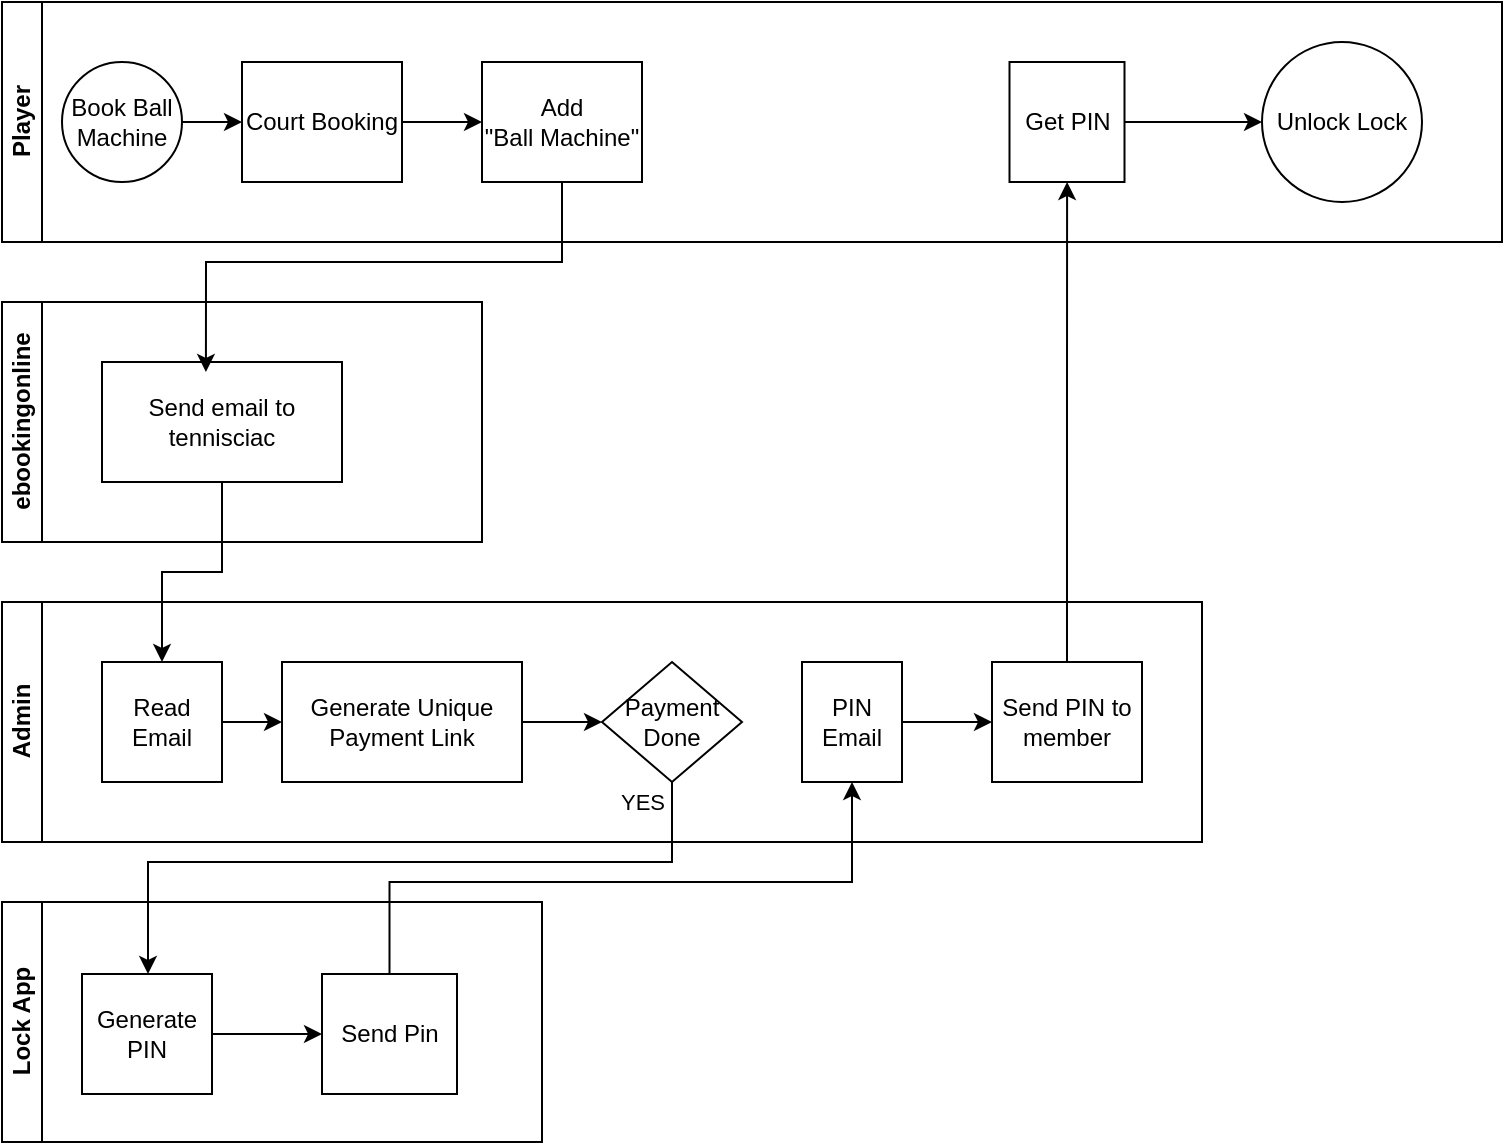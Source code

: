 <mxfile version="24.7.16">
  <diagram id="prtHgNgQTEPvFCAcTncT" name="Page-1">
    <mxGraphModel dx="1434" dy="769" grid="1" gridSize="10" guides="1" tooltips="1" connect="1" arrows="1" fold="1" page="1" pageScale="1" pageWidth="1169" pageHeight="827" math="0" shadow="0">
      <root>
        <mxCell id="0" />
        <mxCell id="1" parent="0" />
        <mxCell id="dNxyNK7c78bLwvsdeMH5-20" value="Player" style="swimlane;html=1;startSize=20;horizontal=0;" parent="1" vertex="1">
          <mxGeometry x="140" y="100" width="750" height="120" as="geometry" />
        </mxCell>
        <mxCell id="dNxyNK7c78bLwvsdeMH5-25" value="" style="edgeStyle=orthogonalEdgeStyle;rounded=0;orthogonalLoop=1;jettySize=auto;html=1;" parent="dNxyNK7c78bLwvsdeMH5-20" source="dNxyNK7c78bLwvsdeMH5-23" target="dNxyNK7c78bLwvsdeMH5-24" edge="1">
          <mxGeometry relative="1" as="geometry" />
        </mxCell>
        <mxCell id="dNxyNK7c78bLwvsdeMH5-23" value="Book Ball Machine" style="ellipse;whiteSpace=wrap;html=1;" parent="dNxyNK7c78bLwvsdeMH5-20" vertex="1">
          <mxGeometry x="30" y="30" width="60" height="60" as="geometry" />
        </mxCell>
        <mxCell id="0LqCJj8jT9JNZjTYpSwx-2" style="edgeStyle=orthogonalEdgeStyle;rounded=0;orthogonalLoop=1;jettySize=auto;html=1;" edge="1" parent="dNxyNK7c78bLwvsdeMH5-20" source="dNxyNK7c78bLwvsdeMH5-24" target="dNxyNK7c78bLwvsdeMH5-30">
          <mxGeometry relative="1" as="geometry" />
        </mxCell>
        <mxCell id="dNxyNK7c78bLwvsdeMH5-24" value="Court Booking" style="rounded=0;whiteSpace=wrap;html=1;fontFamily=Helvetica;fontSize=12;fontColor=#000000;align=center;perimeter=rectanglePerimeter;" parent="dNxyNK7c78bLwvsdeMH5-20" vertex="1">
          <mxGeometry x="120" y="30" width="80" height="60" as="geometry" />
        </mxCell>
        <mxCell id="dNxyNK7c78bLwvsdeMH5-30" value="Add &lt;br&gt;&quot;Ball Machine&quot;" style="rounded=0;whiteSpace=wrap;html=1;fontFamily=Helvetica;fontSize=12;fontColor=#000000;align=center;" parent="dNxyNK7c78bLwvsdeMH5-20" vertex="1">
          <mxGeometry x="240" y="30" width="80" height="60" as="geometry" />
        </mxCell>
        <mxCell id="0LqCJj8jT9JNZjTYpSwx-45" value="" style="edgeStyle=orthogonalEdgeStyle;rounded=0;orthogonalLoop=1;jettySize=auto;html=1;" edge="1" parent="dNxyNK7c78bLwvsdeMH5-20" source="0LqCJj8jT9JNZjTYpSwx-42" target="0LqCJj8jT9JNZjTYpSwx-44">
          <mxGeometry relative="1" as="geometry" />
        </mxCell>
        <mxCell id="0LqCJj8jT9JNZjTYpSwx-42" value="Get PIN" style="whiteSpace=wrap;html=1;fontColor=#000000;" vertex="1" parent="dNxyNK7c78bLwvsdeMH5-20">
          <mxGeometry x="503.75" y="30" width="57.5" height="60" as="geometry" />
        </mxCell>
        <mxCell id="0LqCJj8jT9JNZjTYpSwx-44" value="Unlock Lock" style="ellipse;whiteSpace=wrap;html=1;fontColor=#000000;" vertex="1" parent="dNxyNK7c78bLwvsdeMH5-20">
          <mxGeometry x="630" y="20" width="80" height="80" as="geometry" />
        </mxCell>
        <mxCell id="dNxyNK7c78bLwvsdeMH5-21" value="Admin" style="swimlane;html=1;startSize=20;horizontal=0;" parent="1" vertex="1">
          <mxGeometry x="140" y="400" width="600" height="120" as="geometry" />
        </mxCell>
        <mxCell id="dNxyNK7c78bLwvsdeMH5-28" value="Payment Done" style="rhombus;whiteSpace=wrap;html=1;fontFamily=Helvetica;fontSize=12;fontColor=#000000;align=center;" parent="dNxyNK7c78bLwvsdeMH5-21" vertex="1">
          <mxGeometry x="300" y="30" width="70" height="60" as="geometry" />
        </mxCell>
        <mxCell id="0LqCJj8jT9JNZjTYpSwx-10" value="" style="edgeStyle=orthogonalEdgeStyle;rounded=0;orthogonalLoop=1;jettySize=auto;html=1;entryX=0;entryY=0.5;entryDx=0;entryDy=0;" edge="1" parent="dNxyNK7c78bLwvsdeMH5-21" source="0LqCJj8jT9JNZjTYpSwx-7" target="dNxyNK7c78bLwvsdeMH5-28">
          <mxGeometry relative="1" as="geometry" />
        </mxCell>
        <mxCell id="0LqCJj8jT9JNZjTYpSwx-7" value="Generate Unique Payment Link" style="rounded=0;whiteSpace=wrap;html=1;" vertex="1" parent="dNxyNK7c78bLwvsdeMH5-21">
          <mxGeometry x="140" y="30" width="120" height="60" as="geometry" />
        </mxCell>
        <mxCell id="0LqCJj8jT9JNZjTYpSwx-36" style="edgeStyle=orthogonalEdgeStyle;rounded=0;orthogonalLoop=1;jettySize=auto;html=1;" edge="1" parent="dNxyNK7c78bLwvsdeMH5-21" source="0LqCJj8jT9JNZjTYpSwx-34" target="0LqCJj8jT9JNZjTYpSwx-7">
          <mxGeometry relative="1" as="geometry" />
        </mxCell>
        <mxCell id="0LqCJj8jT9JNZjTYpSwx-34" value="Read Email" style="rounded=0;whiteSpace=wrap;html=1;" vertex="1" parent="dNxyNK7c78bLwvsdeMH5-21">
          <mxGeometry x="50" y="30" width="60" height="60" as="geometry" />
        </mxCell>
        <mxCell id="0LqCJj8jT9JNZjTYpSwx-40" value="" style="edgeStyle=orthogonalEdgeStyle;rounded=0;orthogonalLoop=1;jettySize=auto;html=1;" edge="1" parent="dNxyNK7c78bLwvsdeMH5-21" source="0LqCJj8jT9JNZjTYpSwx-37" target="0LqCJj8jT9JNZjTYpSwx-39">
          <mxGeometry relative="1" as="geometry" />
        </mxCell>
        <mxCell id="0LqCJj8jT9JNZjTYpSwx-37" value="PIN Email" style="whiteSpace=wrap;html=1;fontColor=#000000;" vertex="1" parent="dNxyNK7c78bLwvsdeMH5-21">
          <mxGeometry x="400" y="30" width="50" height="60" as="geometry" />
        </mxCell>
        <mxCell id="0LqCJj8jT9JNZjTYpSwx-39" value="Send PIN to member" style="whiteSpace=wrap;html=1;fontColor=#000000;" vertex="1" parent="dNxyNK7c78bLwvsdeMH5-21">
          <mxGeometry x="495" y="30" width="75" height="60" as="geometry" />
        </mxCell>
        <mxCell id="dNxyNK7c78bLwvsdeMH5-22" value="Lock App" style="swimlane;html=1;startSize=20;horizontal=0;" parent="1" vertex="1">
          <mxGeometry x="140" y="550" width="270" height="120" as="geometry" />
        </mxCell>
        <mxCell id="0LqCJj8jT9JNZjTYpSwx-11" value="Generate PIN" style="whiteSpace=wrap;html=1;fontColor=#000000;" vertex="1" parent="dNxyNK7c78bLwvsdeMH5-22">
          <mxGeometry x="40" y="36" width="65" height="60" as="geometry" />
        </mxCell>
        <mxCell id="0LqCJj8jT9JNZjTYpSwx-15" value="Send Pin" style="whiteSpace=wrap;html=1;fontColor=#000000;" vertex="1" parent="dNxyNK7c78bLwvsdeMH5-22">
          <mxGeometry x="160" y="36" width="67.5" height="60" as="geometry" />
        </mxCell>
        <mxCell id="0LqCJj8jT9JNZjTYpSwx-16" value="" style="edgeStyle=orthogonalEdgeStyle;rounded=0;orthogonalLoop=1;jettySize=auto;html=1;" edge="1" parent="dNxyNK7c78bLwvsdeMH5-22" source="0LqCJj8jT9JNZjTYpSwx-11" target="0LqCJj8jT9JNZjTYpSwx-15">
          <mxGeometry relative="1" as="geometry" />
        </mxCell>
        <mxCell id="0LqCJj8jT9JNZjTYpSwx-17" value="ebookingonline" style="swimlane;html=1;startSize=20;horizontal=0;" vertex="1" parent="1">
          <mxGeometry x="140" y="250" width="240" height="120" as="geometry" />
        </mxCell>
        <mxCell id="0LqCJj8jT9JNZjTYpSwx-5" value="Send email to tennisciac" style="rounded=0;whiteSpace=wrap;html=1;" vertex="1" parent="0LqCJj8jT9JNZjTYpSwx-17">
          <mxGeometry x="50" y="30" width="120" height="60" as="geometry" />
        </mxCell>
        <mxCell id="0LqCJj8jT9JNZjTYpSwx-29" style="edgeStyle=orthogonalEdgeStyle;rounded=0;orthogonalLoop=1;jettySize=auto;html=1;entryX=0.433;entryY=0.083;entryDx=0;entryDy=0;entryPerimeter=0;" edge="1" parent="1" source="dNxyNK7c78bLwvsdeMH5-30" target="0LqCJj8jT9JNZjTYpSwx-5">
          <mxGeometry relative="1" as="geometry">
            <Array as="points">
              <mxPoint x="420" y="230" />
              <mxPoint x="242" y="230" />
            </Array>
          </mxGeometry>
        </mxCell>
        <mxCell id="0LqCJj8jT9JNZjTYpSwx-35" style="edgeStyle=orthogonalEdgeStyle;rounded=0;orthogonalLoop=1;jettySize=auto;html=1;" edge="1" parent="1" source="0LqCJj8jT9JNZjTYpSwx-5" target="0LqCJj8jT9JNZjTYpSwx-34">
          <mxGeometry relative="1" as="geometry" />
        </mxCell>
        <mxCell id="0LqCJj8jT9JNZjTYpSwx-12" value="YES" style="edgeStyle=orthogonalEdgeStyle;rounded=0;orthogonalLoop=1;jettySize=auto;html=1;" edge="1" parent="1" source="dNxyNK7c78bLwvsdeMH5-28" target="0LqCJj8jT9JNZjTYpSwx-11">
          <mxGeometry x="-0.944" y="-15" relative="1" as="geometry">
            <Array as="points">
              <mxPoint x="475" y="530" />
              <mxPoint x="213" y="530" />
            </Array>
            <mxPoint as="offset" />
          </mxGeometry>
        </mxCell>
        <mxCell id="0LqCJj8jT9JNZjTYpSwx-38" value="" style="edgeStyle=orthogonalEdgeStyle;rounded=0;orthogonalLoop=1;jettySize=auto;html=1;" edge="1" parent="1" source="0LqCJj8jT9JNZjTYpSwx-15" target="0LqCJj8jT9JNZjTYpSwx-37">
          <mxGeometry relative="1" as="geometry">
            <Array as="points">
              <mxPoint x="334" y="540" />
              <mxPoint x="565" y="540" />
            </Array>
          </mxGeometry>
        </mxCell>
        <mxCell id="0LqCJj8jT9JNZjTYpSwx-43" value="" style="edgeStyle=orthogonalEdgeStyle;rounded=0;orthogonalLoop=1;jettySize=auto;html=1;" edge="1" parent="1" source="0LqCJj8jT9JNZjTYpSwx-39" target="0LqCJj8jT9JNZjTYpSwx-42">
          <mxGeometry relative="1" as="geometry" />
        </mxCell>
      </root>
    </mxGraphModel>
  </diagram>
</mxfile>
